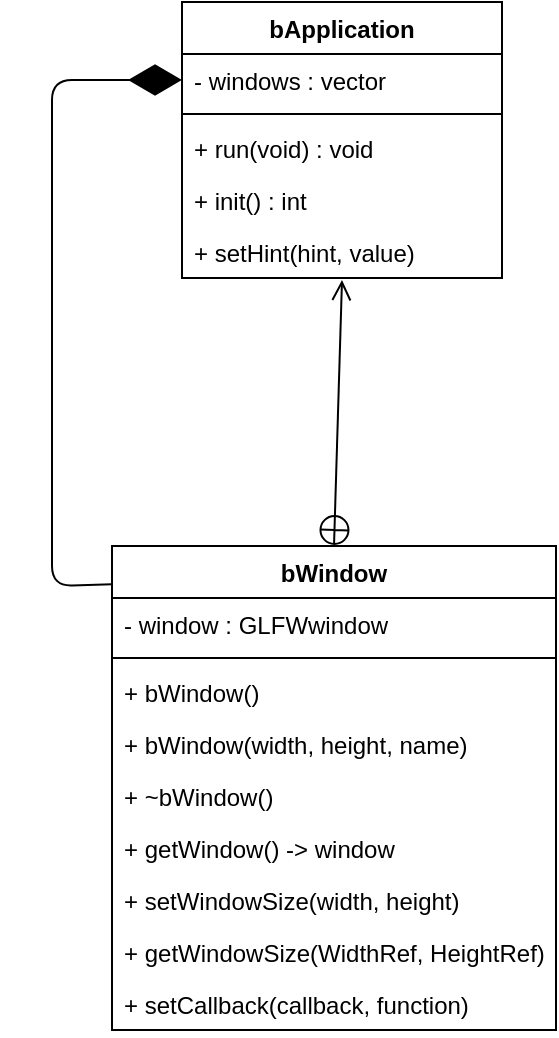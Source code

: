 <mxfile version="14.6.13" type="device"><diagram id="B-UCT03MfzOBXZK15o93" name="Page-1"><mxGraphModel dx="2062" dy="1182" grid="1" gridSize="10" guides="1" tooltips="1" connect="1" arrows="1" fold="1" page="1" pageScale="1" pageWidth="850" pageHeight="1100" math="0" shadow="0"><root><mxCell id="0"/><mxCell id="1" parent="0"/><mxCell id="sKExEURvOzAZSrHq3mgf-1" value="bApplication" style="swimlane;fontStyle=1;align=center;verticalAlign=top;childLayout=stackLayout;horizontal=1;startSize=26;horizontalStack=0;resizeParent=1;resizeParentMax=0;resizeLast=0;collapsible=1;marginBottom=0;" parent="1" vertex="1"><mxGeometry x="345" y="140" width="160" height="138" as="geometry"/></mxCell><mxCell id="sKExEURvOzAZSrHq3mgf-2" value="- windows : vector" style="text;strokeColor=none;fillColor=none;align=left;verticalAlign=top;spacingLeft=4;spacingRight=4;overflow=hidden;rotatable=0;points=[[0,0.5],[1,0.5]];portConstraint=eastwest;" parent="sKExEURvOzAZSrHq3mgf-1" vertex="1"><mxGeometry y="26" width="160" height="26" as="geometry"/></mxCell><mxCell id="sKExEURvOzAZSrHq3mgf-3" value="" style="line;strokeWidth=1;fillColor=none;align=left;verticalAlign=middle;spacingTop=-1;spacingLeft=3;spacingRight=3;rotatable=0;labelPosition=right;points=[];portConstraint=eastwest;" parent="sKExEURvOzAZSrHq3mgf-1" vertex="1"><mxGeometry y="52" width="160" height="8" as="geometry"/></mxCell><mxCell id="sKExEURvOzAZSrHq3mgf-4" value="+ run(void) : void" style="text;strokeColor=none;fillColor=none;align=left;verticalAlign=top;spacingLeft=4;spacingRight=4;overflow=hidden;rotatable=0;points=[[0,0.5],[1,0.5]];portConstraint=eastwest;" parent="sKExEURvOzAZSrHq3mgf-1" vertex="1"><mxGeometry y="60" width="160" height="26" as="geometry"/></mxCell><mxCell id="sKExEURvOzAZSrHq3mgf-10" value="+ init() : int" style="text;strokeColor=none;fillColor=none;align=left;verticalAlign=top;spacingLeft=4;spacingRight=4;overflow=hidden;rotatable=0;points=[[0,0.5],[1,0.5]];portConstraint=eastwest;" parent="sKExEURvOzAZSrHq3mgf-1" vertex="1"><mxGeometry y="86" width="160" height="26" as="geometry"/></mxCell><mxCell id="7Vs7CPUo1ASwWXf9FmxX-8" value="+ setHint(hint, value)" style="text;strokeColor=none;fillColor=none;align=left;verticalAlign=top;spacingLeft=4;spacingRight=4;overflow=hidden;rotatable=0;points=[[0,0.5],[1,0.5]];portConstraint=eastwest;" vertex="1" parent="sKExEURvOzAZSrHq3mgf-1"><mxGeometry y="112" width="160" height="26" as="geometry"/></mxCell><mxCell id="sKExEURvOzAZSrHq3mgf-5" value="bWindow" style="swimlane;fontStyle=1;align=center;verticalAlign=top;childLayout=stackLayout;horizontal=1;startSize=26;horizontalStack=0;resizeParent=1;resizeParentMax=0;resizeLast=0;collapsible=1;marginBottom=0;" parent="1" vertex="1"><mxGeometry x="310" y="412" width="222" height="242" as="geometry"/></mxCell><mxCell id="sKExEURvOzAZSrHq3mgf-6" value="- window : GLFWwindow" style="text;strokeColor=none;fillColor=none;align=left;verticalAlign=top;spacingLeft=4;spacingRight=4;overflow=hidden;rotatable=0;points=[[0,0.5],[1,0.5]];portConstraint=eastwest;" parent="sKExEURvOzAZSrHq3mgf-5" vertex="1"><mxGeometry y="26" width="222" height="26" as="geometry"/></mxCell><mxCell id="sKExEURvOzAZSrHq3mgf-7" value="" style="line;strokeWidth=1;fillColor=none;align=left;verticalAlign=middle;spacingTop=-1;spacingLeft=3;spacingRight=3;rotatable=0;labelPosition=right;points=[];portConstraint=eastwest;" parent="sKExEURvOzAZSrHq3mgf-5" vertex="1"><mxGeometry y="52" width="222" height="8" as="geometry"/></mxCell><mxCell id="7Vs7CPUo1ASwWXf9FmxX-4" value="+ bWindow()" style="text;strokeColor=none;fillColor=none;align=left;verticalAlign=top;spacingLeft=4;spacingRight=4;overflow=hidden;rotatable=0;points=[[0,0.5],[1,0.5]];portConstraint=eastwest;" vertex="1" parent="sKExEURvOzAZSrHq3mgf-5"><mxGeometry y="60" width="222" height="26" as="geometry"/></mxCell><mxCell id="7Vs7CPUo1ASwWXf9FmxX-6" value="+ bWindow(width, height, name)" style="text;strokeColor=none;fillColor=none;align=left;verticalAlign=top;spacingLeft=4;spacingRight=4;overflow=hidden;rotatable=0;points=[[0,0.5],[1,0.5]];portConstraint=eastwest;" vertex="1" parent="sKExEURvOzAZSrHq3mgf-5"><mxGeometry y="86" width="222" height="26" as="geometry"/></mxCell><mxCell id="7Vs7CPUo1ASwWXf9FmxX-5" value="+ ~bWindow()" style="text;strokeColor=none;fillColor=none;align=left;verticalAlign=top;spacingLeft=4;spacingRight=4;overflow=hidden;rotatable=0;points=[[0,0.5],[1,0.5]];portConstraint=eastwest;" vertex="1" parent="sKExEURvOzAZSrHq3mgf-5"><mxGeometry y="112" width="222" height="26" as="geometry"/></mxCell><mxCell id="sKExEURvOzAZSrHq3mgf-8" value="+ getWindow() -&gt; window" style="text;strokeColor=none;fillColor=none;align=left;verticalAlign=top;spacingLeft=4;spacingRight=4;overflow=hidden;rotatable=0;points=[[0,0.5],[1,0.5]];portConstraint=eastwest;" parent="sKExEURvOzAZSrHq3mgf-5" vertex="1"><mxGeometry y="138" width="222" height="26" as="geometry"/></mxCell><mxCell id="7Vs7CPUo1ASwWXf9FmxX-10" value="+ setWindowSize(width, height)" style="text;strokeColor=none;fillColor=none;align=left;verticalAlign=top;spacingLeft=4;spacingRight=4;overflow=hidden;rotatable=0;points=[[0,0.5],[1,0.5]];portConstraint=eastwest;" vertex="1" parent="sKExEURvOzAZSrHq3mgf-5"><mxGeometry y="164" width="222" height="26" as="geometry"/></mxCell><mxCell id="7Vs7CPUo1ASwWXf9FmxX-11" value="+ getWindowSize(WidthRef, HeightRef) " style="text;strokeColor=none;fillColor=none;align=left;verticalAlign=top;spacingLeft=4;spacingRight=4;overflow=hidden;rotatable=0;points=[[0,0.5],[1,0.5]];portConstraint=eastwest;" vertex="1" parent="sKExEURvOzAZSrHq3mgf-5"><mxGeometry y="190" width="222" height="26" as="geometry"/></mxCell><mxCell id="7Vs7CPUo1ASwWXf9FmxX-12" value="+ setCallback(callback, function)" style="text;strokeColor=none;fillColor=none;align=left;verticalAlign=top;spacingLeft=4;spacingRight=4;overflow=hidden;rotatable=0;points=[[0,0.5],[1,0.5]];portConstraint=eastwest;" vertex="1" parent="sKExEURvOzAZSrHq3mgf-5"><mxGeometry y="216" width="222" height="26" as="geometry"/></mxCell><mxCell id="sKExEURvOzAZSrHq3mgf-12" value="" style="endArrow=diamondThin;endFill=1;endSize=24;html=1;exitX=0;exitY=0.079;exitDx=0;exitDy=0;entryX=0;entryY=0.5;entryDx=0;entryDy=0;exitPerimeter=0;" parent="1" source="sKExEURvOzAZSrHq3mgf-5" target="sKExEURvOzAZSrHq3mgf-2" edge="1"><mxGeometry width="160" relative="1" as="geometry"><mxPoint x="340" y="420" as="sourcePoint"/><mxPoint x="280" y="180" as="targetPoint"/><Array as="points"><mxPoint x="280" y="432"/><mxPoint x="280" y="179"/></Array></mxGeometry></mxCell><mxCell id="sKExEURvOzAZSrHq3mgf-13" value="" style="endArrow=open;startArrow=circlePlus;endFill=0;startFill=0;endSize=8;html=1;exitX=0.5;exitY=0;exitDx=0;exitDy=0;entryX=0.5;entryY=1.038;entryDx=0;entryDy=0;entryPerimeter=0;" parent="1" source="sKExEURvOzAZSrHq3mgf-5" target="7Vs7CPUo1ASwWXf9FmxX-8" edge="1"><mxGeometry width="160" relative="1" as="geometry"><mxPoint x="510" y="320" as="sourcePoint"/><mxPoint x="420" y="320" as="targetPoint"/></mxGeometry></mxCell></root></mxGraphModel></diagram></mxfile>